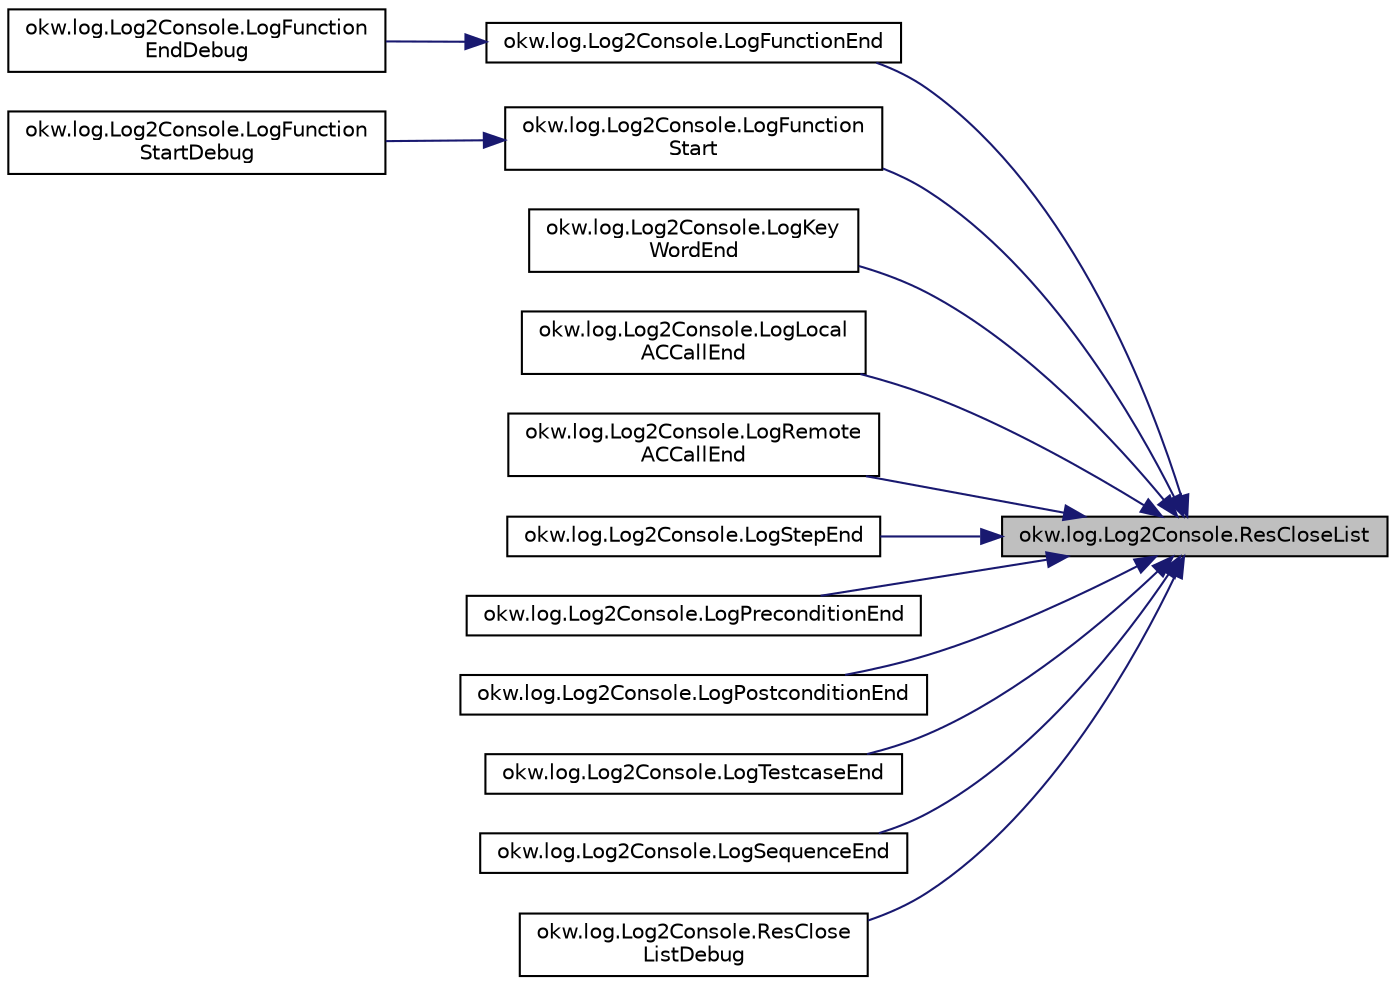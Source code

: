 digraph "okw.log.Log2Console.ResCloseList"
{
 // INTERACTIVE_SVG=YES
 // LATEX_PDF_SIZE
  edge [fontname="Helvetica",fontsize="10",labelfontname="Helvetica",labelfontsize="10"];
  node [fontname="Helvetica",fontsize="10",shape=record];
  rankdir="RL";
  Node232 [label="okw.log.Log2Console.ResCloseList",height=0.2,width=0.4,color="black", fillcolor="grey75", style="filled", fontcolor="black",tooltip="ResCloseList: Closes the outline level."];
  Node232 -> Node233 [dir="back",color="midnightblue",fontsize="10",style="solid",fontname="Helvetica"];
  Node233 [label="okw.log.Log2Console.LogFunctionEnd",height=0.2,width=0.4,color="black", fillcolor="white", style="filled",URL="$classokw_1_1log_1_1_log2_console.html#ae5d97f0d2c5d086474b811f700e97eb1",tooltip="LogFunctionEnd:"];
  Node233 -> Node234 [dir="back",color="midnightblue",fontsize="10",style="solid",fontname="Helvetica"];
  Node234 [label="okw.log.Log2Console.LogFunction\lEndDebug",height=0.2,width=0.4,color="black", fillcolor="white", style="filled",URL="$classokw_1_1log_1_1_log2_console.html#a02a98178389196a6ac48021d5b116d7d",tooltip="LogFunctionEndDebug:"];
  Node232 -> Node235 [dir="back",color="midnightblue",fontsize="10",style="solid",fontname="Helvetica"];
  Node235 [label="okw.log.Log2Console.LogFunction\lStart",height=0.2,width=0.4,color="black", fillcolor="white", style="filled",URL="$classokw_1_1log_1_1_log2_console.html#a06fc14df2dcb5b2b28b65b2a5ca07e25",tooltip="LogFunctionStart:"];
  Node235 -> Node236 [dir="back",color="midnightblue",fontsize="10",style="solid",fontname="Helvetica"];
  Node236 [label="okw.log.Log2Console.LogFunction\lStartDebug",height=0.2,width=0.4,color="black", fillcolor="white", style="filled",URL="$classokw_1_1log_1_1_log2_console.html#ae12be755a9da04599d329cfece22b1ef",tooltip="LogFunctionStartDebug:"];
  Node232 -> Node237 [dir="back",color="midnightblue",fontsize="10",style="solid",fontname="Helvetica"];
  Node237 [label="okw.log.Log2Console.LogKey\lWordEnd",height=0.2,width=0.4,color="black", fillcolor="white", style="filled",URL="$classokw_1_1log_1_1_log2_console.html#a0cfb34192c7f33171638dcde05db6a99",tooltip="LogKeyWordEnd:"];
  Node232 -> Node238 [dir="back",color="midnightblue",fontsize="10",style="solid",fontname="Helvetica"];
  Node238 [label="okw.log.Log2Console.LogLocal\lACCallEnd",height=0.2,width=0.4,color="black", fillcolor="white", style="filled",URL="$classokw_1_1log_1_1_log2_console.html#a3d9bcf755c935b81d8e9a7d4360cc0a3",tooltip=" "];
  Node232 -> Node239 [dir="back",color="midnightblue",fontsize="10",style="solid",fontname="Helvetica"];
  Node239 [label="okw.log.Log2Console.LogRemote\lACCallEnd",height=0.2,width=0.4,color="black", fillcolor="white", style="filled",URL="$classokw_1_1log_1_1_log2_console.html#afcc5695b2d6789edce77dea2dda53474",tooltip="LogRemoteACCallEnd: End of a remote AC call."];
  Node232 -> Node240 [dir="back",color="midnightblue",fontsize="10",style="solid",fontname="Helvetica"];
  Node240 [label="okw.log.Log2Console.LogStepEnd",height=0.2,width=0.4,color="black", fillcolor="white", style="filled",URL="$classokw_1_1log_1_1_log2_console.html#aa0b3cb31054e874a743f260ada96536c",tooltip=" "];
  Node232 -> Node241 [dir="back",color="midnightblue",fontsize="10",style="solid",fontname="Helvetica"];
  Node241 [label="okw.log.Log2Console.LogPreconditionEnd",height=0.2,width=0.4,color="black", fillcolor="white", style="filled",URL="$classokw_1_1log_1_1_log2_console.html#a42dde737680a3591a075c2fd6775b755",tooltip=" "];
  Node232 -> Node242 [dir="back",color="midnightblue",fontsize="10",style="solid",fontname="Helvetica"];
  Node242 [label="okw.log.Log2Console.LogPostconditionEnd",height=0.2,width=0.4,color="black", fillcolor="white", style="filled",URL="$classokw_1_1log_1_1_log2_console.html#a012320e35ef6a3e6635c17b111e29f11",tooltip=" "];
  Node232 -> Node243 [dir="back",color="midnightblue",fontsize="10",style="solid",fontname="Helvetica"];
  Node243 [label="okw.log.Log2Console.LogTestcaseEnd",height=0.2,width=0.4,color="black", fillcolor="white", style="filled",URL="$classokw_1_1log_1_1_log2_console.html#a3d7f0164c5d9db37f32b9678b96bd2af",tooltip="LogTestcaseEnd:"];
  Node232 -> Node244 [dir="back",color="midnightblue",fontsize="10",style="solid",fontname="Helvetica"];
  Node244 [label="okw.log.Log2Console.LogSequenceEnd",height=0.2,width=0.4,color="black", fillcolor="white", style="filled",URL="$classokw_1_1log_1_1_log2_console.html#a6adb44f183bebb3b2251c595e933e5f7",tooltip="LogSequenceEnd:"];
  Node232 -> Node245 [dir="back",color="midnightblue",fontsize="10",style="solid",fontname="Helvetica"];
  Node245 [label="okw.log.Log2Console.ResClose\lListDebug",height=0.2,width=0.4,color="black", fillcolor="white", style="filled",URL="$classokw_1_1log_1_1_log2_console.html#a5f0ef403d1d3c2c093b2a8b0d6ded070",tooltip="ResCloseListDebug:"];
}
